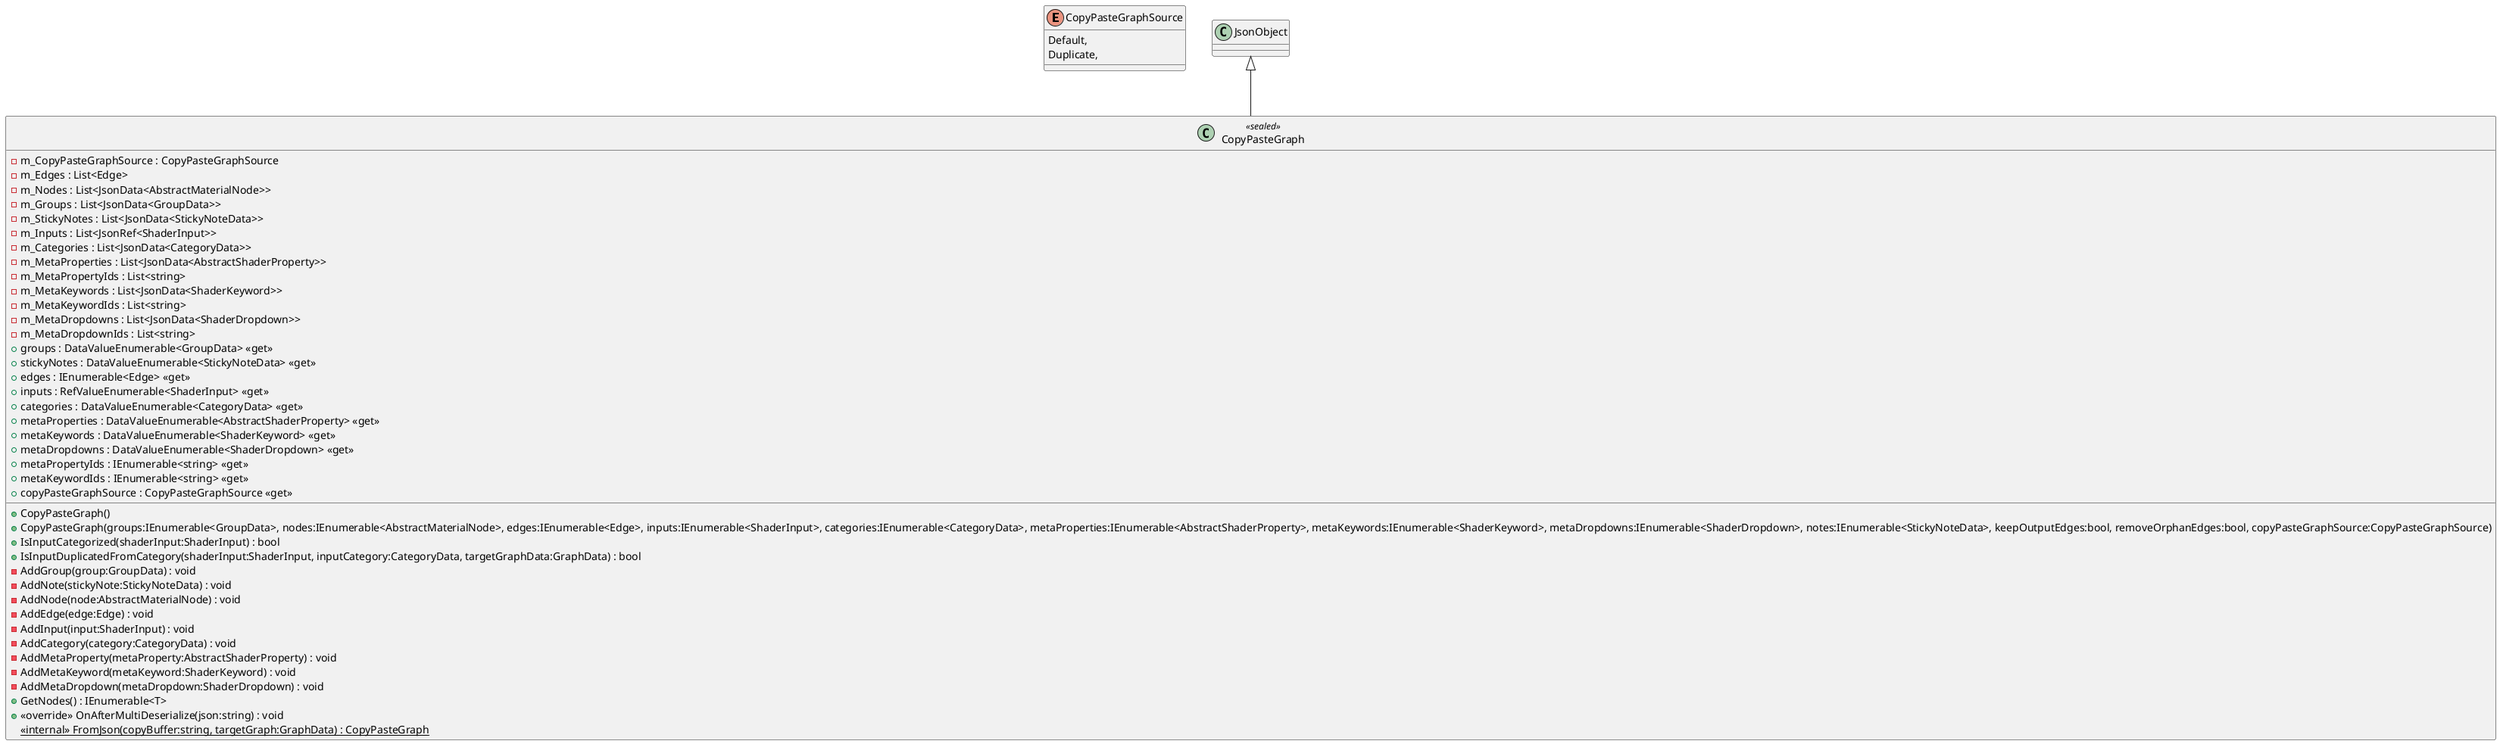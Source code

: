 @startuml
enum CopyPasteGraphSource {
    Default,
    Duplicate,
}
class CopyPasteGraph <<sealed>> {
    - m_CopyPasteGraphSource : CopyPasteGraphSource
    - m_Edges : List<Edge>
    - m_Nodes : List<JsonData<AbstractMaterialNode>>
    - m_Groups : List<JsonData<GroupData>>
    - m_StickyNotes : List<JsonData<StickyNoteData>>
    - m_Inputs : List<JsonRef<ShaderInput>>
    - m_Categories : List<JsonData<CategoryData>>
    - m_MetaProperties : List<JsonData<AbstractShaderProperty>>
    - m_MetaPropertyIds : List<string>
    - m_MetaKeywords : List<JsonData<ShaderKeyword>>
    - m_MetaKeywordIds : List<string>
    - m_MetaDropdowns : List<JsonData<ShaderDropdown>>
    - m_MetaDropdownIds : List<string>
    + CopyPasteGraph()
    + CopyPasteGraph(groups:IEnumerable<GroupData>, nodes:IEnumerable<AbstractMaterialNode>, edges:IEnumerable<Edge>, inputs:IEnumerable<ShaderInput>, categories:IEnumerable<CategoryData>, metaProperties:IEnumerable<AbstractShaderProperty>, metaKeywords:IEnumerable<ShaderKeyword>, metaDropdowns:IEnumerable<ShaderDropdown>, notes:IEnumerable<StickyNoteData>, keepOutputEdges:bool, removeOrphanEdges:bool, copyPasteGraphSource:CopyPasteGraphSource)
    + IsInputCategorized(shaderInput:ShaderInput) : bool
    + IsInputDuplicatedFromCategory(shaderInput:ShaderInput, inputCategory:CategoryData, targetGraphData:GraphData) : bool
    - AddGroup(group:GroupData) : void
    - AddNote(stickyNote:StickyNoteData) : void
    - AddNode(node:AbstractMaterialNode) : void
    - AddEdge(edge:Edge) : void
    - AddInput(input:ShaderInput) : void
    - AddCategory(category:CategoryData) : void
    - AddMetaProperty(metaProperty:AbstractShaderProperty) : void
    - AddMetaKeyword(metaKeyword:ShaderKeyword) : void
    - AddMetaDropdown(metaDropdown:ShaderDropdown) : void
    + GetNodes() : IEnumerable<T>
    + groups : DataValueEnumerable<GroupData> <<get>>
    + stickyNotes : DataValueEnumerable<StickyNoteData> <<get>>
    + edges : IEnumerable<Edge> <<get>>
    + inputs : RefValueEnumerable<ShaderInput> <<get>>
    + categories : DataValueEnumerable<CategoryData> <<get>>
    + metaProperties : DataValueEnumerable<AbstractShaderProperty> <<get>>
    + metaKeywords : DataValueEnumerable<ShaderKeyword> <<get>>
    + metaDropdowns : DataValueEnumerable<ShaderDropdown> <<get>>
    + metaPropertyIds : IEnumerable<string> <<get>>
    + metaKeywordIds : IEnumerable<string> <<get>>
    + copyPasteGraphSource : CopyPasteGraphSource <<get>>
    + <<override>> OnAfterMultiDeserialize(json:string) : void
    <<internal>> {static} FromJson(copyBuffer:string, targetGraph:GraphData) : CopyPasteGraph
}
JsonObject <|-- CopyPasteGraph
@enduml
